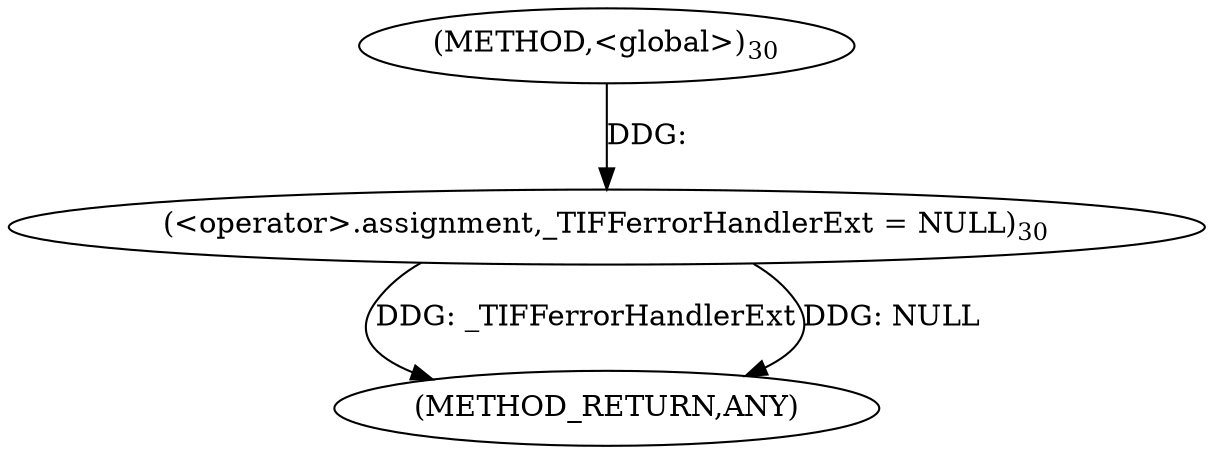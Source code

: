 digraph "&lt;global&gt;" {  
"10639" [label = <(METHOD,&lt;global&gt;)<SUB>30</SUB>> ]
"10907" [label = <(METHOD_RETURN,ANY)> ]
"10642" [label = <(&lt;operator&gt;.assignment,_TIFFerrorHandlerExt = NULL)<SUB>30</SUB>> ]
  "10642" -> "10907"  [ label = "DDG: _TIFFerrorHandlerExt"] 
  "10642" -> "10907"  [ label = "DDG: NULL"] 
  "10639" -> "10642"  [ label = "DDG: "] 
}
